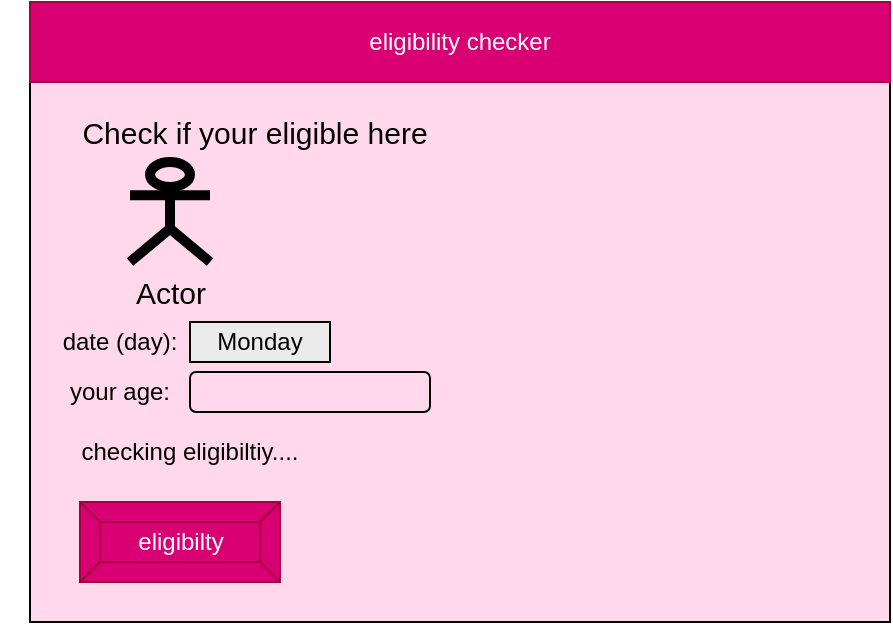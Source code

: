 <mxfile>
    <diagram id="pIaEtrtLPv3HG8r1JEND" name="Page-1">
        <mxGraphModel dx="594" dy="561" grid="1" gridSize="10" guides="1" tooltips="1" connect="1" arrows="1" fold="1" page="1" pageScale="1" pageWidth="850" pageHeight="1100" math="0" shadow="0">
            <root>
                <mxCell id="0"/>
                <mxCell id="1" parent="0"/>
                <mxCell id="2" value="" style="rounded=0;whiteSpace=wrap;html=1;fillColor=#FFD9EB;" parent="1" vertex="1">
                    <mxGeometry x="80" y="80" width="430" height="310" as="geometry"/>
                </mxCell>
                <mxCell id="3" value="eligibility checker" style="rounded=0;whiteSpace=wrap;html=1;fillColor=#d80073;fontColor=#ffffff;strokeColor=#A50040;" parent="1" vertex="1">
                    <mxGeometry x="80" y="80" width="430" height="40" as="geometry"/>
                </mxCell>
                <mxCell id="6" value="eligibilty" style="labelPosition=center;verticalLabelPosition=middle;align=center;html=1;shape=mxgraph.basic.button;dx=10;fillColor=#d80073;fontColor=#ffffff;strokeColor=#A50040;" parent="1" vertex="1">
                    <mxGeometry x="105" y="330" width="100" height="40" as="geometry"/>
                </mxCell>
                <mxCell id="7" value="Check if your eligible here" style="text;html=1;align=center;verticalAlign=middle;whiteSpace=wrap;rounded=0;strokeColor=none;fontColor=#000000;strokeWidth=5;fontSize=15;" vertex="1" parent="1">
                    <mxGeometry x="95" y="130" width="195" height="30" as="geometry"/>
                </mxCell>
                <mxCell id="8" value="checking eligibiltiy...." style="text;html=1;strokeColor=none;fillColor=none;align=center;verticalAlign=middle;whiteSpace=wrap;rounded=0;fontColor=#000000;" vertex="1" parent="1">
                    <mxGeometry x="95" y="290" width="130" height="30" as="geometry"/>
                </mxCell>
                <mxCell id="9" value="date (day):" style="text;html=1;strokeColor=none;fillColor=none;align=center;verticalAlign=middle;whiteSpace=wrap;rounded=0;fontColor=#000000;" vertex="1" parent="1">
                    <mxGeometry x="65" y="235" width="120" height="30" as="geometry"/>
                </mxCell>
                <mxCell id="11" value="&lt;span&gt;Monday&lt;/span&gt;" style="rounded=0;whiteSpace=wrap;html=1;fontColor=#000000;strokeColor=#000000;fillColor=#EBEBEB;align=center;" vertex="1" parent="1">
                    <mxGeometry x="160" y="240" width="70" height="20" as="geometry"/>
                </mxCell>
                <mxCell id="12" value="your age:" style="text;html=1;strokeColor=none;fillColor=none;align=center;verticalAlign=middle;whiteSpace=wrap;rounded=0;fontColor=#000000;" vertex="1" parent="1">
                    <mxGeometry x="95" y="260" width="60" height="30" as="geometry"/>
                </mxCell>
                <mxCell id="13" value="" style="rounded=1;whiteSpace=wrap;html=1;fontColor=#000000;strokeColor=#000000;fillColor=none;" vertex="1" parent="1">
                    <mxGeometry x="160" y="265" width="120" height="20" as="geometry"/>
                </mxCell>
                <mxCell id="15" value="Actor" style="shape=umlActor;verticalLabelPosition=bottom;verticalAlign=top;outlineConnect=0;fontSize=15;fontColor=#000000;strokeColor=#000000;strokeWidth=5;fillColor=none;html=1;" vertex="1" parent="1">
                    <mxGeometry x="130" y="160" width="40" height="50" as="geometry"/>
                </mxCell>
            </root>
        </mxGraphModel>
    </diagram>
</mxfile>